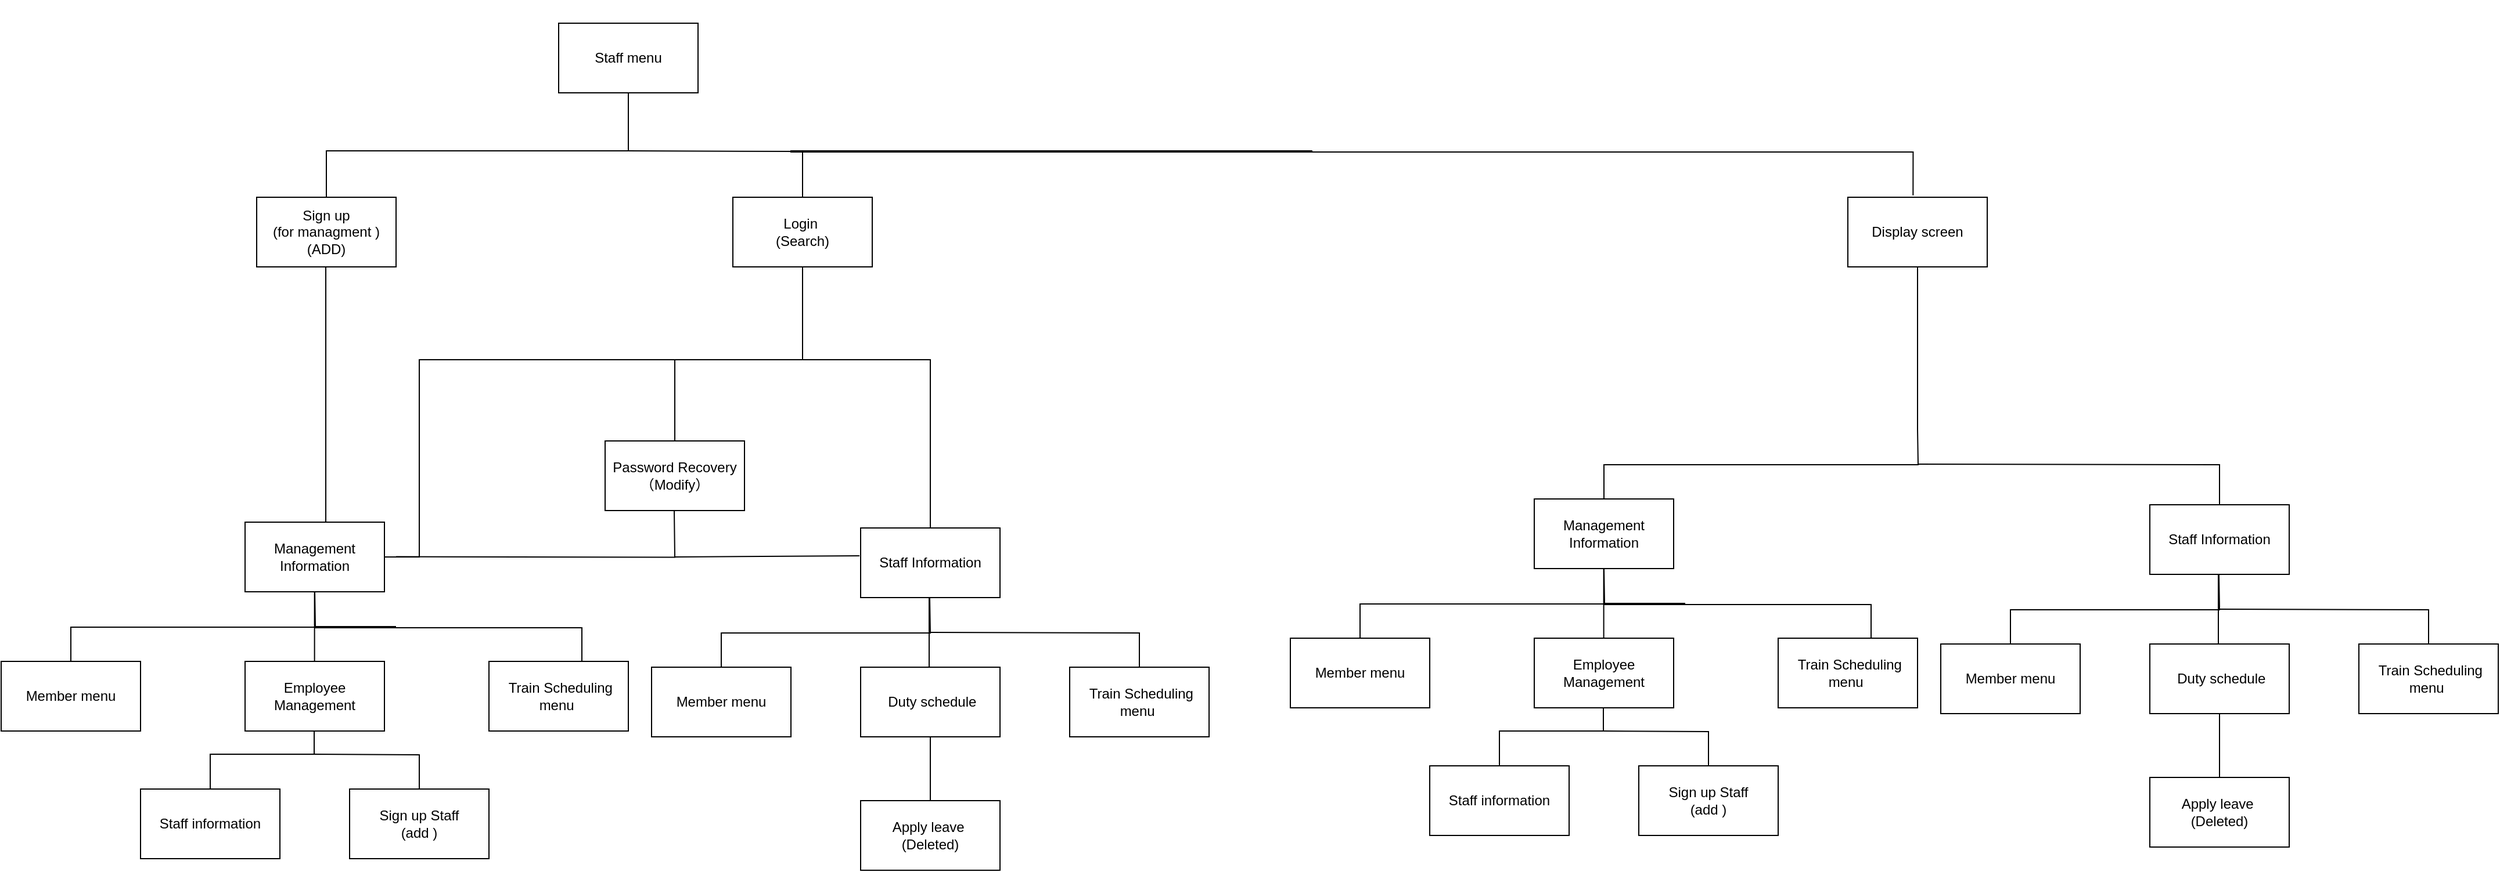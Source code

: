 <mxfile version="24.0.7" type="device">
  <diagram name="Page-1" id="BaL-FvqpIHobHH0_60As">
    <mxGraphModel dx="2045" dy="643" grid="1" gridSize="10" guides="1" tooltips="1" connect="1" arrows="1" fold="1" page="1" pageScale="1" pageWidth="850" pageHeight="1100" math="0" shadow="0">
      <root>
        <mxCell id="0" />
        <mxCell id="1" parent="0" />
        <mxCell id="vPWYfFUL58d0yr6fHRVj-1" value="Staff menu" style="rounded=0;whiteSpace=wrap;html=1;" parent="1" vertex="1">
          <mxGeometry x="350" y="130" width="120" height="60" as="geometry" />
        </mxCell>
        <mxCell id="E4wZGPF--s3q-F9TYSMC-1" value="Login&amp;nbsp;&lt;div&gt;(Search)&lt;/div&gt;" style="rounded=0;whiteSpace=wrap;html=1;" parent="1" vertex="1">
          <mxGeometry x="500" y="280" width="120" height="60" as="geometry" />
        </mxCell>
        <mxCell id="E4wZGPF--s3q-F9TYSMC-8" value="Sign up&lt;div&gt;(for managment )&lt;br&gt;&lt;div&gt;(ADD)&lt;/div&gt;&lt;/div&gt;" style="rounded=0;whiteSpace=wrap;html=1;" parent="1" vertex="1">
          <mxGeometry x="90" y="280" width="120" height="60" as="geometry" />
        </mxCell>
        <mxCell id="E4wZGPF--s3q-F9TYSMC-29" value="" style="endArrow=none;html=1;rounded=0;fontSize=12;startSize=8;endSize=8;curved=1;entryX=0.5;entryY=1;entryDx=0;entryDy=0;" parent="1" target="vPWYfFUL58d0yr6fHRVj-1" edge="1">
          <mxGeometry width="50" height="50" relative="1" as="geometry">
            <mxPoint x="410" y="240" as="sourcePoint" />
            <mxPoint x="460" y="230" as="targetPoint" />
          </mxGeometry>
        </mxCell>
        <mxCell id="E4wZGPF--s3q-F9TYSMC-32" value="" style="endArrow=none;html=1;rounded=0;fontSize=12;startSize=8;endSize=8;edgeStyle=orthogonalEdgeStyle;entryX=0.5;entryY=0;entryDx=0;entryDy=0;" parent="1" edge="1">
          <mxGeometry width="50" height="50" relative="1" as="geometry">
            <mxPoint x="410" y="240" as="sourcePoint" />
            <mxPoint x="140" y="280" as="targetPoint" />
            <Array as="points">
              <mxPoint x="150" y="240" />
              <mxPoint x="150" y="280" />
            </Array>
          </mxGeometry>
        </mxCell>
        <mxCell id="E4wZGPF--s3q-F9TYSMC-60" value="&amp;nbsp;Train Scheduling menu&amp;nbsp;" style="whiteSpace=wrap;html=1;rounded=0;" parent="1" vertex="1">
          <mxGeometry x="290" y="680" width="120" height="60" as="geometry" />
        </mxCell>
        <mxCell id="E4wZGPF--s3q-F9TYSMC-62" value="&amp;nbsp;Duty schedule" style="whiteSpace=wrap;html=1;rounded=0;" parent="1" vertex="1">
          <mxGeometry x="610" y="685" width="120" height="60" as="geometry" />
        </mxCell>
        <mxCell id="E4wZGPF--s3q-F9TYSMC-78" style="edgeStyle=none;curved=1;rounded=0;orthogonalLoop=1;jettySize=auto;html=1;entryX=0.5;entryY=0;entryDx=0;entryDy=0;fontSize=12;startSize=8;endSize=8;" parent="1" edge="1">
          <mxGeometry relative="1" as="geometry">
            <mxPoint x="1080" y="120" as="sourcePoint" />
            <mxPoint x="1080" y="120" as="targetPoint" />
          </mxGeometry>
        </mxCell>
        <mxCell id="E4wZGPF--s3q-F9TYSMC-106" value="Apply leave&amp;nbsp;&lt;div&gt;(Deleted)&lt;/div&gt;" style="whiteSpace=wrap;html=1;rounded=0;" parent="1" vertex="1">
          <mxGeometry x="610" y="800" width="120" height="60" as="geometry" />
        </mxCell>
        <mxCell id="E4wZGPF--s3q-F9TYSMC-121" value="" style="endArrow=none;html=1;rounded=0;fontSize=12;startSize=8;endSize=8;edgeStyle=orthogonalEdgeStyle;entryX=0.468;entryY=-0.028;entryDx=0;entryDy=0;entryPerimeter=0;" parent="1" edge="1" target="njRPsJm0nzUuGtRNoSeM-39">
          <mxGeometry width="50" height="50" relative="1" as="geometry">
            <mxPoint x="998.97" y="240" as="sourcePoint" />
            <mxPoint x="1259.97" y="270" as="targetPoint" />
            <Array as="points">
              <mxPoint x="550" y="240" />
              <mxPoint x="550" y="241" />
              <mxPoint x="1516" y="241" />
            </Array>
          </mxGeometry>
        </mxCell>
        <mxCell id="njRPsJm0nzUuGtRNoSeM-2" value="" style="endArrow=none;html=1;rounded=0;edgeStyle=orthogonalEdgeStyle;entryX=0.5;entryY=0;entryDx=0;entryDy=0;" edge="1" parent="1" target="E4wZGPF--s3q-F9TYSMC-1">
          <mxGeometry width="50" height="50" relative="1" as="geometry">
            <mxPoint x="410" y="240" as="sourcePoint" />
            <mxPoint x="560" y="240" as="targetPoint" />
          </mxGeometry>
        </mxCell>
        <mxCell id="njRPsJm0nzUuGtRNoSeM-6" value="Password Recovery&lt;div&gt;（Modify）&lt;/div&gt;" style="whiteSpace=wrap;html=1;rounded=0;" vertex="1" parent="1">
          <mxGeometry x="390" y="490" width="120" height="60" as="geometry" />
        </mxCell>
        <mxCell id="njRPsJm0nzUuGtRNoSeM-8" value="" style="endArrow=none;html=1;rounded=0;edgeStyle=orthogonalEdgeStyle;entryX=0.5;entryY=1;entryDx=0;entryDy=0;" edge="1" parent="1">
          <mxGeometry width="50" height="50" relative="1" as="geometry">
            <mxPoint x="200" y="600" as="sourcePoint" />
            <mxPoint x="520" y="340" as="targetPoint" />
            <Array as="points">
              <mxPoint x="230" y="590" />
              <mxPoint x="230" y="420" />
              <mxPoint x="560" y="420" />
              <mxPoint x="560" y="340" />
            </Array>
          </mxGeometry>
        </mxCell>
        <mxCell id="njRPsJm0nzUuGtRNoSeM-9" value="" style="endArrow=none;html=1;rounded=0;edgeStyle=orthogonalEdgeStyle;exitX=1;exitY=0.5;exitDx=0;exitDy=0;" edge="1" parent="1">
          <mxGeometry width="50" height="50" relative="1" as="geometry">
            <mxPoint x="210" y="589.75" as="sourcePoint" />
            <mxPoint x="449.5" y="549.75" as="targetPoint" />
          </mxGeometry>
        </mxCell>
        <mxCell id="njRPsJm0nzUuGtRNoSeM-10" value="Member menu" style="whiteSpace=wrap;html=1;rounded=0;" vertex="1" parent="1">
          <mxGeometry x="-130" y="680" width="120" height="60" as="geometry" />
        </mxCell>
        <mxCell id="njRPsJm0nzUuGtRNoSeM-18" value="Management Information" style="whiteSpace=wrap;html=1;rounded=0;" vertex="1" parent="1">
          <mxGeometry x="80" y="560" width="120" height="60" as="geometry" />
        </mxCell>
        <mxCell id="njRPsJm0nzUuGtRNoSeM-19" value="Staff Information" style="whiteSpace=wrap;html=1;rounded=0;" vertex="1" parent="1">
          <mxGeometry x="610" y="565" width="120" height="60" as="geometry" />
        </mxCell>
        <mxCell id="njRPsJm0nzUuGtRNoSeM-20" value="" style="endArrow=none;html=1;rounded=0;" edge="1" parent="1">
          <mxGeometry width="50" height="50" relative="1" as="geometry">
            <mxPoint x="139.81" y="680" as="sourcePoint" />
            <mxPoint x="139.81" y="620" as="targetPoint" />
          </mxGeometry>
        </mxCell>
        <mxCell id="njRPsJm0nzUuGtRNoSeM-21" value="" style="endArrow=none;html=1;rounded=0;" edge="1" parent="1">
          <mxGeometry width="50" height="50" relative="1" as="geometry">
            <mxPoint x="669" y="685" as="sourcePoint" />
            <mxPoint x="669" y="625" as="targetPoint" />
          </mxGeometry>
        </mxCell>
        <mxCell id="njRPsJm0nzUuGtRNoSeM-22" value="Employee Management" style="whiteSpace=wrap;html=1;rounded=0;" vertex="1" parent="1">
          <mxGeometry x="80" y="680" width="120" height="60" as="geometry" />
        </mxCell>
        <mxCell id="njRPsJm0nzUuGtRNoSeM-23" value="" style="endArrow=none;html=1;rounded=0;edgeStyle=orthogonalEdgeStyle;entryX=0.5;entryY=0;entryDx=0;entryDy=0;" edge="1" parent="1" target="E4wZGPF--s3q-F9TYSMC-60">
          <mxGeometry width="50" height="50" relative="1" as="geometry">
            <mxPoint x="210" y="650" as="sourcePoint" />
            <mxPoint x="370" y="670" as="targetPoint" />
            <Array as="points">
              <mxPoint x="140" y="650" />
              <mxPoint x="140" y="651" />
              <mxPoint x="370" y="651" />
            </Array>
          </mxGeometry>
        </mxCell>
        <mxCell id="njRPsJm0nzUuGtRNoSeM-26" value="" style="endArrow=none;html=1;rounded=0;edgeStyle=orthogonalEdgeStyle;exitX=0.5;exitY=0;exitDx=0;exitDy=0;" edge="1" parent="1" source="njRPsJm0nzUuGtRNoSeM-10">
          <mxGeometry width="50" height="50" relative="1" as="geometry">
            <mxPoint x="-70" y="650" as="sourcePoint" />
            <mxPoint x="140" y="620" as="targetPoint" />
          </mxGeometry>
        </mxCell>
        <mxCell id="njRPsJm0nzUuGtRNoSeM-27" value="" style="endArrow=none;html=1;rounded=0;entryX=0.5;entryY=1;entryDx=0;entryDy=0;edgeStyle=orthogonalEdgeStyle;" edge="1" parent="1">
          <mxGeometry width="50" height="50" relative="1" as="geometry">
            <mxPoint x="50" y="790" as="sourcePoint" />
            <mxPoint x="139.5" y="740" as="targetPoint" />
            <Array as="points">
              <mxPoint x="50" y="760" />
              <mxPoint x="140" y="760" />
            </Array>
          </mxGeometry>
        </mxCell>
        <mxCell id="njRPsJm0nzUuGtRNoSeM-28" value="&amp;nbsp;Train Scheduling menu&amp;nbsp;" style="whiteSpace=wrap;html=1;rounded=0;" vertex="1" parent="1">
          <mxGeometry x="790" y="685" width="120" height="60" as="geometry" />
        </mxCell>
        <mxCell id="njRPsJm0nzUuGtRNoSeM-29" value="Member menu" style="whiteSpace=wrap;html=1;rounded=0;" vertex="1" parent="1">
          <mxGeometry x="430" y="685" width="120" height="60" as="geometry" />
        </mxCell>
        <mxCell id="njRPsJm0nzUuGtRNoSeM-30" value="" style="endArrow=none;html=1;rounded=0;edgeStyle=orthogonalEdgeStyle;exitX=0.5;exitY=0;exitDx=0;exitDy=0;" edge="1" parent="1" source="njRPsJm0nzUuGtRNoSeM-29">
          <mxGeometry width="50" height="50" relative="1" as="geometry">
            <mxPoint x="489.48" y="655" as="sourcePoint" />
            <mxPoint x="669.48" y="625" as="targetPoint" />
          </mxGeometry>
        </mxCell>
        <mxCell id="njRPsJm0nzUuGtRNoSeM-31" value="" style="endArrow=none;html=1;rounded=0;edgeStyle=orthogonalEdgeStyle;entryX=0.5;entryY=0;entryDx=0;entryDy=0;" edge="1" parent="1" target="njRPsJm0nzUuGtRNoSeM-28">
          <mxGeometry width="50" height="50" relative="1" as="geometry">
            <mxPoint x="670" y="655" as="sourcePoint" />
            <mxPoint x="850" y="655" as="targetPoint" />
          </mxGeometry>
        </mxCell>
        <mxCell id="njRPsJm0nzUuGtRNoSeM-32" value="Sign up Staff&lt;div&gt;(add )&lt;/div&gt;" style="whiteSpace=wrap;html=1;rounded=0;" vertex="1" parent="1">
          <mxGeometry x="170" y="790" width="120" height="60" as="geometry" />
        </mxCell>
        <mxCell id="njRPsJm0nzUuGtRNoSeM-33" value="" style="endArrow=none;html=1;rounded=0;edgeStyle=orthogonalEdgeStyle;entryX=0.5;entryY=0;entryDx=0;entryDy=0;" edge="1" parent="1" target="njRPsJm0nzUuGtRNoSeM-32">
          <mxGeometry width="50" height="50" relative="1" as="geometry">
            <mxPoint x="140" y="760" as="sourcePoint" />
            <mxPoint x="230" y="760" as="targetPoint" />
          </mxGeometry>
        </mxCell>
        <mxCell id="njRPsJm0nzUuGtRNoSeM-39" value="Display screen" style="rounded=0;whiteSpace=wrap;html=1;" vertex="1" parent="1">
          <mxGeometry x="1460" y="280" width="120" height="60" as="geometry" />
        </mxCell>
        <mxCell id="njRPsJm0nzUuGtRNoSeM-50" value="Staff information" style="rounded=0;whiteSpace=wrap;html=1;" vertex="1" parent="1">
          <mxGeometry x="-10" y="790" width="120" height="60" as="geometry" />
        </mxCell>
        <mxCell id="njRPsJm0nzUuGtRNoSeM-51" value="" style="endArrow=none;html=1;rounded=0;" edge="1" parent="1">
          <mxGeometry width="50" height="50" relative="1" as="geometry">
            <mxPoint x="149.5" y="560" as="sourcePoint" />
            <mxPoint x="149.5" y="340" as="targetPoint" />
          </mxGeometry>
        </mxCell>
        <mxCell id="njRPsJm0nzUuGtRNoSeM-52" value="" style="endArrow=none;html=1;rounded=0;edgeStyle=orthogonalEdgeStyle;entryX=0.5;entryY=0;entryDx=0;entryDy=0;" edge="1" parent="1" target="njRPsJm0nzUuGtRNoSeM-19">
          <mxGeometry width="50" height="50" relative="1" as="geometry">
            <mxPoint x="560" y="420" as="sourcePoint" />
            <mxPoint x="660" y="430" as="targetPoint" />
            <Array as="points">
              <mxPoint x="560" y="420" />
              <mxPoint x="670" y="420" />
            </Array>
          </mxGeometry>
        </mxCell>
        <mxCell id="njRPsJm0nzUuGtRNoSeM-53" value="" style="endArrow=none;html=1;rounded=0;" edge="1" parent="1">
          <mxGeometry width="50" height="50" relative="1" as="geometry">
            <mxPoint x="450" y="490" as="sourcePoint" />
            <mxPoint x="450" y="420" as="targetPoint" />
          </mxGeometry>
        </mxCell>
        <mxCell id="njRPsJm0nzUuGtRNoSeM-54" value="" style="endArrow=none;html=1;rounded=0;entryX=-0.008;entryY=0.4;entryDx=0;entryDy=0;entryPerimeter=0;" edge="1" parent="1" target="njRPsJm0nzUuGtRNoSeM-19">
          <mxGeometry width="50" height="50" relative="1" as="geometry">
            <mxPoint x="450" y="590" as="sourcePoint" />
            <mxPoint x="500" y="540" as="targetPoint" />
          </mxGeometry>
        </mxCell>
        <mxCell id="njRPsJm0nzUuGtRNoSeM-57" value="" style="endArrow=none;html=1;rounded=0;entryX=0.5;entryY=1;entryDx=0;entryDy=0;" edge="1" parent="1" target="E4wZGPF--s3q-F9TYSMC-62">
          <mxGeometry width="50" height="50" relative="1" as="geometry">
            <mxPoint x="670" y="800" as="sourcePoint" />
            <mxPoint x="720" y="750" as="targetPoint" />
          </mxGeometry>
        </mxCell>
        <mxCell id="njRPsJm0nzUuGtRNoSeM-58" value="&amp;nbsp;Train Scheduling menu&amp;nbsp;" style="whiteSpace=wrap;html=1;rounded=0;" vertex="1" parent="1">
          <mxGeometry x="1400" y="660" width="120" height="60" as="geometry" />
        </mxCell>
        <mxCell id="njRPsJm0nzUuGtRNoSeM-59" value="&amp;nbsp;Duty schedule" style="whiteSpace=wrap;html=1;rounded=0;" vertex="1" parent="1">
          <mxGeometry x="1720" y="665" width="120" height="60" as="geometry" />
        </mxCell>
        <mxCell id="njRPsJm0nzUuGtRNoSeM-60" value="Apply leave&amp;nbsp;&lt;div&gt;(Deleted)&lt;/div&gt;" style="whiteSpace=wrap;html=1;rounded=0;" vertex="1" parent="1">
          <mxGeometry x="1720" y="780" width="120" height="60" as="geometry" />
        </mxCell>
        <mxCell id="njRPsJm0nzUuGtRNoSeM-61" value="Member menu" style="whiteSpace=wrap;html=1;rounded=0;" vertex="1" parent="1">
          <mxGeometry x="980" y="660" width="120" height="60" as="geometry" />
        </mxCell>
        <mxCell id="njRPsJm0nzUuGtRNoSeM-62" value="Management Information" style="whiteSpace=wrap;html=1;rounded=0;" vertex="1" parent="1">
          <mxGeometry x="1190" y="540" width="120" height="60" as="geometry" />
        </mxCell>
        <mxCell id="njRPsJm0nzUuGtRNoSeM-63" value="Staff Information" style="whiteSpace=wrap;html=1;rounded=0;" vertex="1" parent="1">
          <mxGeometry x="1720" y="545" width="120" height="60" as="geometry" />
        </mxCell>
        <mxCell id="njRPsJm0nzUuGtRNoSeM-64" value="" style="endArrow=none;html=1;rounded=0;" edge="1" parent="1">
          <mxGeometry width="50" height="50" relative="1" as="geometry">
            <mxPoint x="1249.81" y="660" as="sourcePoint" />
            <mxPoint x="1249.81" y="600" as="targetPoint" />
          </mxGeometry>
        </mxCell>
        <mxCell id="njRPsJm0nzUuGtRNoSeM-65" value="" style="endArrow=none;html=1;rounded=0;" edge="1" parent="1">
          <mxGeometry width="50" height="50" relative="1" as="geometry">
            <mxPoint x="1779" y="665" as="sourcePoint" />
            <mxPoint x="1779" y="605" as="targetPoint" />
          </mxGeometry>
        </mxCell>
        <mxCell id="njRPsJm0nzUuGtRNoSeM-66" value="Employee Management" style="whiteSpace=wrap;html=1;rounded=0;" vertex="1" parent="1">
          <mxGeometry x="1190" y="660" width="120" height="60" as="geometry" />
        </mxCell>
        <mxCell id="njRPsJm0nzUuGtRNoSeM-67" value="" style="endArrow=none;html=1;rounded=0;edgeStyle=orthogonalEdgeStyle;entryX=0.5;entryY=0;entryDx=0;entryDy=0;" edge="1" parent="1" target="njRPsJm0nzUuGtRNoSeM-58">
          <mxGeometry width="50" height="50" relative="1" as="geometry">
            <mxPoint x="1320" y="630" as="sourcePoint" />
            <mxPoint x="1480" y="650" as="targetPoint" />
            <Array as="points">
              <mxPoint x="1250" y="630" />
              <mxPoint x="1250" y="631" />
              <mxPoint x="1480" y="631" />
            </Array>
          </mxGeometry>
        </mxCell>
        <mxCell id="njRPsJm0nzUuGtRNoSeM-68" value="" style="endArrow=none;html=1;rounded=0;edgeStyle=orthogonalEdgeStyle;exitX=0.5;exitY=0;exitDx=0;exitDy=0;" edge="1" parent="1" source="njRPsJm0nzUuGtRNoSeM-61">
          <mxGeometry width="50" height="50" relative="1" as="geometry">
            <mxPoint x="1040" y="630" as="sourcePoint" />
            <mxPoint x="1250" y="600" as="targetPoint" />
          </mxGeometry>
        </mxCell>
        <mxCell id="njRPsJm0nzUuGtRNoSeM-69" value="" style="endArrow=none;html=1;rounded=0;entryX=0.5;entryY=1;entryDx=0;entryDy=0;edgeStyle=orthogonalEdgeStyle;" edge="1" parent="1">
          <mxGeometry width="50" height="50" relative="1" as="geometry">
            <mxPoint x="1160" y="770" as="sourcePoint" />
            <mxPoint x="1249.5" y="720" as="targetPoint" />
            <Array as="points">
              <mxPoint x="1160" y="740" />
              <mxPoint x="1250" y="740" />
            </Array>
          </mxGeometry>
        </mxCell>
        <mxCell id="njRPsJm0nzUuGtRNoSeM-70" value="&amp;nbsp;Train Scheduling menu&amp;nbsp;" style="whiteSpace=wrap;html=1;rounded=0;" vertex="1" parent="1">
          <mxGeometry x="1900" y="665" width="120" height="60" as="geometry" />
        </mxCell>
        <mxCell id="njRPsJm0nzUuGtRNoSeM-71" value="Member menu" style="whiteSpace=wrap;html=1;rounded=0;" vertex="1" parent="1">
          <mxGeometry x="1540" y="665" width="120" height="60" as="geometry" />
        </mxCell>
        <mxCell id="njRPsJm0nzUuGtRNoSeM-72" value="" style="endArrow=none;html=1;rounded=0;edgeStyle=orthogonalEdgeStyle;exitX=0.5;exitY=0;exitDx=0;exitDy=0;" edge="1" parent="1" source="njRPsJm0nzUuGtRNoSeM-71">
          <mxGeometry width="50" height="50" relative="1" as="geometry">
            <mxPoint x="1599.48" y="635" as="sourcePoint" />
            <mxPoint x="1779.48" y="605" as="targetPoint" />
          </mxGeometry>
        </mxCell>
        <mxCell id="njRPsJm0nzUuGtRNoSeM-73" value="" style="endArrow=none;html=1;rounded=0;edgeStyle=orthogonalEdgeStyle;entryX=0.5;entryY=0;entryDx=0;entryDy=0;" edge="1" parent="1" target="njRPsJm0nzUuGtRNoSeM-70">
          <mxGeometry width="50" height="50" relative="1" as="geometry">
            <mxPoint x="1780" y="635" as="sourcePoint" />
            <mxPoint x="1960" y="635" as="targetPoint" />
          </mxGeometry>
        </mxCell>
        <mxCell id="njRPsJm0nzUuGtRNoSeM-74" value="Sign up Staff&lt;div&gt;(add )&lt;/div&gt;" style="whiteSpace=wrap;html=1;rounded=0;" vertex="1" parent="1">
          <mxGeometry x="1280" y="770" width="120" height="60" as="geometry" />
        </mxCell>
        <mxCell id="njRPsJm0nzUuGtRNoSeM-75" value="" style="endArrow=none;html=1;rounded=0;edgeStyle=orthogonalEdgeStyle;entryX=0.5;entryY=0;entryDx=0;entryDy=0;" edge="1" parent="1" target="njRPsJm0nzUuGtRNoSeM-74">
          <mxGeometry width="50" height="50" relative="1" as="geometry">
            <mxPoint x="1250" y="740" as="sourcePoint" />
            <mxPoint x="1340" y="740" as="targetPoint" />
          </mxGeometry>
        </mxCell>
        <mxCell id="njRPsJm0nzUuGtRNoSeM-76" value="Staff information" style="rounded=0;whiteSpace=wrap;html=1;" vertex="1" parent="1">
          <mxGeometry x="1100" y="770" width="120" height="60" as="geometry" />
        </mxCell>
        <mxCell id="njRPsJm0nzUuGtRNoSeM-77" value="" style="endArrow=none;html=1;rounded=0;" edge="1" parent="1">
          <mxGeometry width="50" height="50" relative="1" as="geometry">
            <mxPoint x="1520" y="340" as="sourcePoint" />
            <mxPoint x="1520" y="480" as="targetPoint" />
          </mxGeometry>
        </mxCell>
        <mxCell id="njRPsJm0nzUuGtRNoSeM-78" value="" style="endArrow=none;html=1;rounded=0;entryX=0.5;entryY=1;entryDx=0;entryDy=0;" edge="1" parent="1" target="njRPsJm0nzUuGtRNoSeM-59">
          <mxGeometry width="50" height="50" relative="1" as="geometry">
            <mxPoint x="1780" y="780" as="sourcePoint" />
            <mxPoint x="1830" y="730" as="targetPoint" />
          </mxGeometry>
        </mxCell>
        <mxCell id="njRPsJm0nzUuGtRNoSeM-80" value="" style="endArrow=none;html=1;rounded=0;edgeStyle=orthogonalEdgeStyle;exitX=0.5;exitY=0;exitDx=0;exitDy=0;" edge="1" parent="1" source="njRPsJm0nzUuGtRNoSeM-62">
          <mxGeometry width="50" height="50" relative="1" as="geometry">
            <mxPoint x="1240" y="480" as="sourcePoint" />
            <mxPoint x="1520" y="480" as="targetPoint" />
          </mxGeometry>
        </mxCell>
        <mxCell id="njRPsJm0nzUuGtRNoSeM-81" value="" style="endArrow=none;html=1;rounded=0;edgeStyle=orthogonalEdgeStyle;entryX=0.5;entryY=0;entryDx=0;entryDy=0;" edge="1" parent="1" target="njRPsJm0nzUuGtRNoSeM-63">
          <mxGeometry width="50" height="50" relative="1" as="geometry">
            <mxPoint x="1520" y="510" as="sourcePoint" />
            <mxPoint x="1780" y="540" as="targetPoint" />
          </mxGeometry>
        </mxCell>
      </root>
    </mxGraphModel>
  </diagram>
</mxfile>
